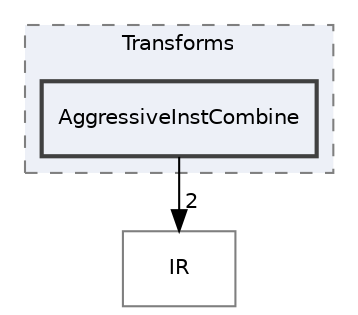 digraph "include/llvm/Transforms/AggressiveInstCombine"
{
 // LATEX_PDF_SIZE
  bgcolor="transparent";
  edge [fontname="Helvetica",fontsize="10",labelfontname="Helvetica",labelfontsize="10"];
  node [fontname="Helvetica",fontsize="10",shape="box"];
  compound=true
  subgraph clusterdir_5625ec55672b6ae9c183a884d9f7b761 {
    graph [ bgcolor="#edf0f7", pencolor="grey50", style="filled,dashed,", label="Transforms", fontname="Helvetica", fontsize="10", URL="dir_5625ec55672b6ae9c183a884d9f7b761.html"]
  dir_df3963b4ebbe1c6a5faeac0fadd67d94 [label="AggressiveInstCombine", style="filled,bold,", fillcolor="#edf0f7", color="grey25", URL="dir_df3963b4ebbe1c6a5faeac0fadd67d94.html"];
  }
  dir_c3e93f23a4a31c717998b98ce143b7c0 [label="IR", style="", fillcolor="#edf0f7", color="grey50", URL="dir_c3e93f23a4a31c717998b98ce143b7c0.html"];
  dir_df3963b4ebbe1c6a5faeac0fadd67d94->dir_c3e93f23a4a31c717998b98ce143b7c0 [headlabel="2", labeldistance=1.5 headhref="dir_000002_000091.html"];
}
